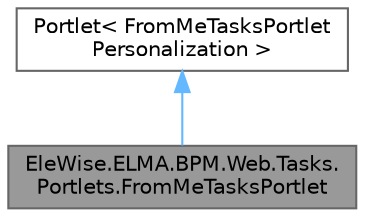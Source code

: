 digraph "EleWise.ELMA.BPM.Web.Tasks.Portlets.FromMeTasksPortlet"
{
 // LATEX_PDF_SIZE
  bgcolor="transparent";
  edge [fontname=Helvetica,fontsize=10,labelfontname=Helvetica,labelfontsize=10];
  node [fontname=Helvetica,fontsize=10,shape=box,height=0.2,width=0.4];
  Node1 [id="Node000001",label="EleWise.ELMA.BPM.Web.Tasks.\lPortlets.FromMeTasksPortlet",height=0.2,width=0.4,color="gray40", fillcolor="grey60", style="filled", fontcolor="black",tooltip="Портлет Задачи от меня"];
  Node2 -> Node1 [id="edge1_Node000001_Node000002",dir="back",color="steelblue1",style="solid",tooltip=" "];
  Node2 [id="Node000002",label="Portlet\< FromMeTasksPortlet\lPersonalization \>",height=0.2,width=0.4,color="gray40", fillcolor="white", style="filled",tooltip=" "];
}
